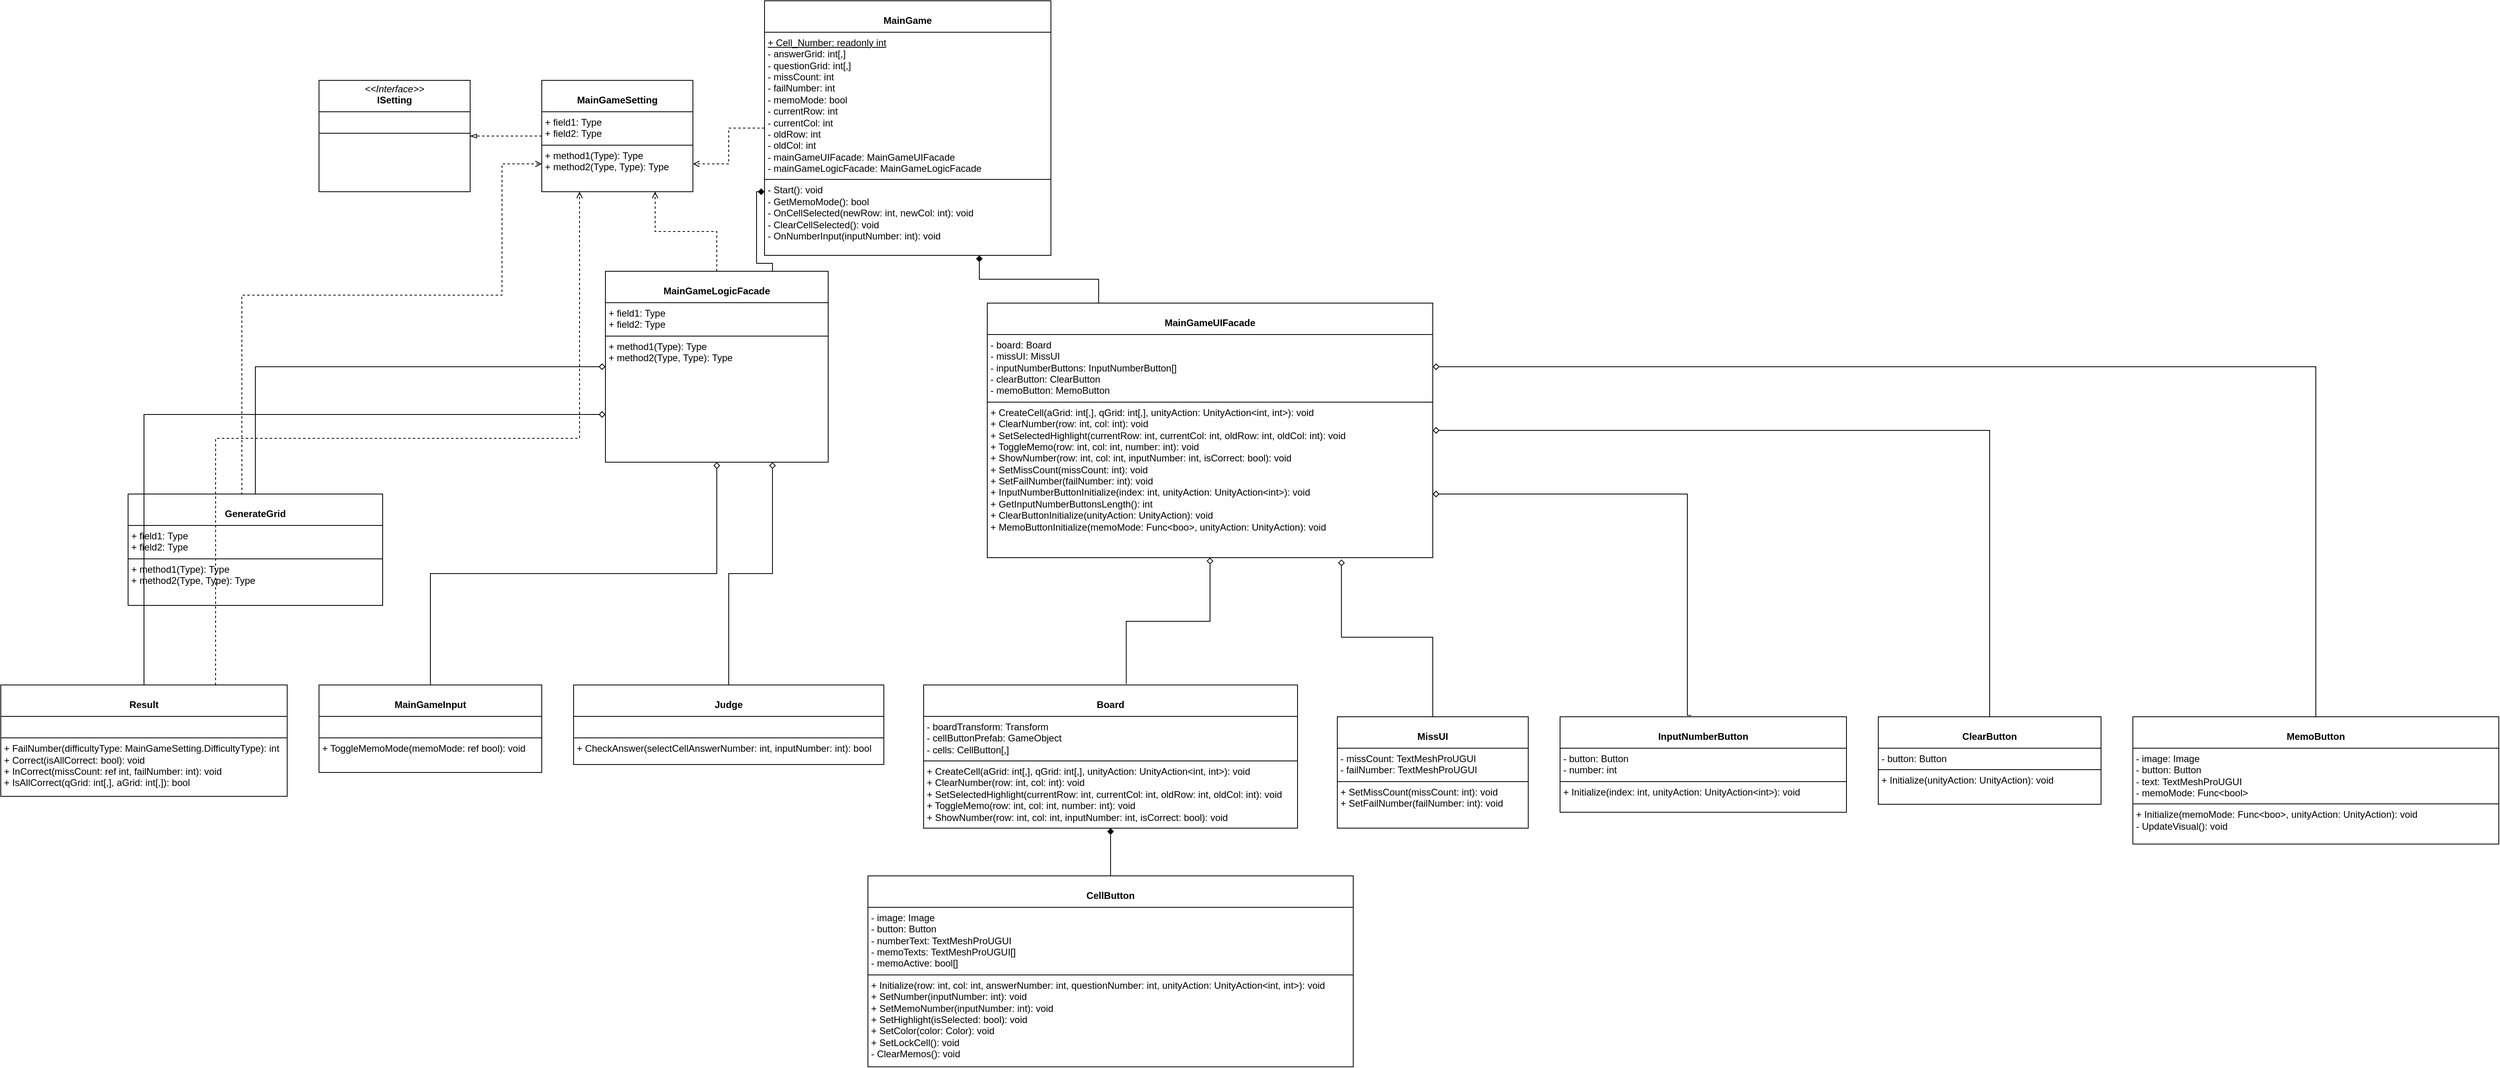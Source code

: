 <mxfile version="28.1.2">
  <diagram name="ページ1" id="Puh7-I7mzjjmiL3vDldl">
    <mxGraphModel dx="1566" dy="1675" grid="1" gridSize="10" guides="1" tooltips="1" connect="1" arrows="1" fold="1" page="1" pageScale="1" pageWidth="827" pageHeight="1169" math="0" shadow="0">
      <root>
        <mxCell id="0" />
        <mxCell id="1" parent="0" />
        <mxCell id="Pp48qL5yRf0eUo82ehOM-2" value="&lt;p style=&quot;margin:0px;margin-top:4px;text-align:center;&quot;&gt;&lt;br&gt;&lt;b&gt;MainGameSetting&lt;/b&gt;&lt;/p&gt;&lt;hr size=&quot;1&quot; style=&quot;border-style:solid;&quot;&gt;&lt;p style=&quot;margin:0px;margin-left:4px;&quot;&gt;+ field1: Type&lt;br&gt;+ field2: Type&lt;/p&gt;&lt;hr size=&quot;1&quot; style=&quot;border-style:solid;&quot;&gt;&lt;p style=&quot;margin:0px;margin-left:4px;&quot;&gt;+ method1(Type): Type&lt;br&gt;+ method2(Type, Type): Type&lt;/p&gt;" style="verticalAlign=top;align=left;overflow=fill;html=1;whiteSpace=wrap;" parent="1" vertex="1">
          <mxGeometry x="40" y="-40" width="190" height="140" as="geometry" />
        </mxCell>
        <mxCell id="Pp48qL5yRf0eUo82ehOM-3" value="&lt;p style=&quot;margin:0px;margin-top:4px;text-align:center;&quot;&gt;&lt;br&gt;&lt;b&gt;MainGameUIFacade&lt;/b&gt;&lt;/p&gt;&lt;hr size=&quot;1&quot; style=&quot;border-style:solid;&quot;&gt;&lt;p style=&quot;margin:0px;margin-left:4px;&quot;&gt;- board: Board&lt;br&gt;- missUI: MissUI&lt;/p&gt;&lt;p style=&quot;margin:0px;margin-left:4px;&quot;&gt;- inputNumberButtons: InputNumberButton[]&lt;/p&gt;&lt;p style=&quot;margin:0px;margin-left:4px;&quot;&gt;- clearButton: ClearButton&lt;/p&gt;&lt;p style=&quot;margin:0px;margin-left:4px;&quot;&gt;- memoButton: MemoButton&lt;/p&gt;&lt;hr size=&quot;1&quot; style=&quot;border-style:solid;&quot;&gt;&lt;p style=&quot;margin:0px;margin-left:4px;&quot;&gt;+ CreateCell(aGrid: int[,], qGrid: int[,], unityAction: UnityAction&amp;lt;int, int&amp;gt;): void&lt;br&gt;+ ClearNumber(row: int, col: int): void&lt;/p&gt;&lt;p style=&quot;margin:0px;margin-left:4px;&quot;&gt;+ SetSelectedHighlight(currentRow: int, currentCol: int, oldRow: int, oldCol: int): void&lt;/p&gt;&lt;p style=&quot;margin:0px;margin-left:4px;&quot;&gt;+ ToggleMemo(row: int, col: int, number: int): void&lt;/p&gt;&lt;p style=&quot;margin:0px;margin-left:4px;&quot;&gt;+ ShowNumber(row: int, col: int, inputNumber: int, isCorrect: bool): void&lt;/p&gt;&lt;p style=&quot;margin:0px;margin-left:4px;&quot;&gt;+ SetMissCount(missCount: int): void&lt;/p&gt;&lt;p style=&quot;margin:0px;margin-left:4px;&quot;&gt;+ SetFailNumber(failNumber: int): void&lt;/p&gt;&lt;p style=&quot;margin:0px;margin-left:4px;&quot;&gt;+ InputNumberButtonInitialize(index: int, unityAction: UnityAction&amp;lt;int&amp;gt;): void&lt;/p&gt;&lt;p style=&quot;margin:0px;margin-left:4px;&quot;&gt;+ GetInputNumberButtonsLength(): int&lt;/p&gt;&lt;p style=&quot;margin:0px;margin-left:4px;&quot;&gt;+ ClearButtonInitialize(unityAction: UnityAction): void&lt;/p&gt;&lt;p style=&quot;margin:0px;margin-left:4px;&quot;&gt;+ MemoButtonInitialize(memoMode: Func&amp;lt;boo&amp;gt;, unityAction: UnityAction): void&lt;/p&gt;" style="verticalAlign=top;align=left;overflow=fill;html=1;whiteSpace=wrap;" parent="1" vertex="1">
          <mxGeometry x="600" y="240" width="560" height="320" as="geometry" />
        </mxCell>
        <mxCell id="Pp48qL5yRf0eUo82ehOM-4" value="&lt;p style=&quot;margin:0px;margin-top:4px;text-align:center;&quot;&gt;&lt;br&gt;&lt;b&gt;MainGameLogicFacade&lt;/b&gt;&lt;/p&gt;&lt;hr size=&quot;1&quot; style=&quot;border-style:solid;&quot;&gt;&lt;p style=&quot;margin:0px;margin-left:4px;&quot;&gt;+ field1: Type&lt;br&gt;+ field2: Type&lt;/p&gt;&lt;hr size=&quot;1&quot; style=&quot;border-style:solid;&quot;&gt;&lt;p style=&quot;margin:0px;margin-left:4px;&quot;&gt;+ method1(Type): Type&lt;br&gt;+ method2(Type, Type): Type&lt;/p&gt;" style="verticalAlign=top;align=left;overflow=fill;html=1;whiteSpace=wrap;" parent="1" vertex="1">
          <mxGeometry x="120" y="200" width="280" height="240" as="geometry" />
        </mxCell>
        <mxCell id="Pp48qL5yRf0eUo82ehOM-5" value="&lt;p style=&quot;margin:0px;margin-top:4px;text-align:center;&quot;&gt;&lt;br&gt;&lt;b&gt;MainGame&lt;/b&gt;&lt;/p&gt;&lt;hr size=&quot;1&quot; style=&quot;border-style:solid;&quot;&gt;&lt;p style=&quot;margin:0px;margin-left:4px;&quot;&gt;&lt;u&gt;+ Cell_Number: readonly int&lt;/u&gt;&lt;br&gt;- answerGrid: int[,]&lt;/p&gt;&lt;p style=&quot;margin:0px;margin-left:4px;&quot;&gt;- questionGrid: int[,]&lt;/p&gt;&lt;p style=&quot;margin:0px;margin-left:4px;&quot;&gt;- missCount: int&lt;/p&gt;&lt;p style=&quot;margin:0px;margin-left:4px;&quot;&gt;- failNumber: int&lt;/p&gt;&lt;p style=&quot;margin:0px;margin-left:4px;&quot;&gt;- memoMode: bool&lt;/p&gt;&lt;p style=&quot;margin:0px;margin-left:4px;&quot;&gt;- currentRow: int&lt;/p&gt;&lt;p style=&quot;margin:0px;margin-left:4px;&quot;&gt;- currentCol: int&lt;/p&gt;&lt;p style=&quot;margin:0px;margin-left:4px;&quot;&gt;- oldRow: int&lt;/p&gt;&lt;p style=&quot;margin:0px;margin-left:4px;&quot;&gt;- oldCol: int&lt;/p&gt;&lt;p style=&quot;margin:0px;margin-left:4px;&quot;&gt;- mainGameUIFacade: MainGameUIFacade&lt;/p&gt;&lt;p style=&quot;margin:0px;margin-left:4px;&quot;&gt;- mainGameLogicFacade: MainGameLogicFacade&lt;/p&gt;&lt;hr size=&quot;1&quot; style=&quot;border-style:solid;&quot;&gt;&lt;p style=&quot;margin:0px;margin-left:4px;&quot;&gt;- Start(): void&lt;br&gt;- GetMemoMode(): bool&lt;/p&gt;&lt;p style=&quot;margin:0px;margin-left:4px;&quot;&gt;- OnCellSelected(newRow: int, newCol: int): void&lt;/p&gt;&lt;p style=&quot;margin:0px;margin-left:4px;&quot;&gt;- ClearCellSelected(): void&lt;/p&gt;&lt;p style=&quot;margin:0px;margin-left:4px;&quot;&gt;- OnNumberInput(inputNumber: int): void&lt;/p&gt;" style="verticalAlign=top;align=left;overflow=fill;html=1;whiteSpace=wrap;" parent="1" vertex="1">
          <mxGeometry x="320" y="-140" width="360" height="320" as="geometry" />
        </mxCell>
        <mxCell id="U8yoPUHGCQlqRKK3olt2-1" value="" style="endArrow=diamond;html=1;rounded=0;endFill=1;entryX=0;entryY=0.75;entryDx=0;entryDy=0;exitX=0.75;exitY=0;exitDx=0;exitDy=0;edgeStyle=orthogonalEdgeStyle;" parent="1" source="Pp48qL5yRf0eUo82ehOM-4" target="Pp48qL5yRf0eUo82ehOM-5" edge="1">
          <mxGeometry width="50" height="50" relative="1" as="geometry">
            <mxPoint x="220" y="220" as="sourcePoint" />
            <mxPoint x="290" y="160" as="targetPoint" />
          </mxGeometry>
        </mxCell>
        <mxCell id="U8yoPUHGCQlqRKK3olt2-2" value="" style="endArrow=open;html=1;rounded=0;entryX=1;entryY=0.75;entryDx=0;entryDy=0;exitX=0;exitY=0.5;exitDx=0;exitDy=0;endFill=0;edgeStyle=orthogonalEdgeStyle;dashed=1;" parent="1" source="Pp48qL5yRf0eUo82ehOM-5" target="Pp48qL5yRf0eUo82ehOM-2" edge="1">
          <mxGeometry width="50" height="50" relative="1" as="geometry">
            <mxPoint x="390" y="250" as="sourcePoint" />
            <mxPoint x="440" y="200" as="targetPoint" />
          </mxGeometry>
        </mxCell>
        <mxCell id="U8yoPUHGCQlqRKK3olt2-3" value="&lt;p style=&quot;margin:0px;margin-top:4px;text-align:center;&quot;&gt;&lt;i&gt;&amp;lt;&amp;lt;Interface&amp;gt;&amp;gt;&lt;/i&gt;&lt;br&gt;&lt;b&gt;ISetting&lt;/b&gt;&lt;/p&gt;&lt;hr size=&quot;1&quot; style=&quot;border-style:solid;&quot;&gt;&lt;p style=&quot;margin:0px;margin-left:4px;&quot;&gt;&lt;br&gt;&lt;/p&gt;&lt;hr size=&quot;1&quot; style=&quot;border-style:solid;&quot;&gt;&lt;p style=&quot;margin:0px;margin-left:4px;&quot;&gt;&lt;br&gt;&lt;/p&gt;" style="verticalAlign=top;align=left;overflow=fill;html=1;whiteSpace=wrap;" parent="1" vertex="1">
          <mxGeometry x="-240" y="-40" width="190" height="140" as="geometry" />
        </mxCell>
        <mxCell id="U8yoPUHGCQlqRKK3olt2-4" value="" style="endArrow=blockThin;html=1;rounded=0;entryX=1;entryY=0.5;entryDx=0;entryDy=0;exitX=0;exitY=0.5;exitDx=0;exitDy=0;endFill=0;dashed=1;edgeStyle=orthogonalEdgeStyle;" parent="1" source="Pp48qL5yRf0eUo82ehOM-2" target="U8yoPUHGCQlqRKK3olt2-3" edge="1">
          <mxGeometry width="50" height="50" relative="1" as="geometry">
            <mxPoint x="90" y="200" as="sourcePoint" />
            <mxPoint x="140" y="150" as="targetPoint" />
          </mxGeometry>
        </mxCell>
        <mxCell id="U8yoPUHGCQlqRKK3olt2-5" value="" style="endArrow=diamond;html=1;rounded=0;entryX=0.75;entryY=1;entryDx=0;entryDy=0;exitX=0.25;exitY=0;exitDx=0;exitDy=0;edgeStyle=orthogonalEdgeStyle;endFill=1;" parent="1" source="Pp48qL5yRf0eUo82ehOM-3" target="Pp48qL5yRf0eUo82ehOM-5" edge="1">
          <mxGeometry width="50" height="50" relative="1" as="geometry">
            <mxPoint x="370" y="310" as="sourcePoint" />
            <mxPoint x="420" y="260" as="targetPoint" />
          </mxGeometry>
        </mxCell>
        <mxCell id="U8yoPUHGCQlqRKK3olt2-6" value="&lt;p style=&quot;margin:0px;margin-top:4px;text-align:center;&quot;&gt;&lt;br&gt;&lt;b&gt;Board&lt;/b&gt;&lt;/p&gt;&lt;hr size=&quot;1&quot; style=&quot;border-style:solid;&quot;&gt;&lt;p style=&quot;margin:0px;margin-left:4px;&quot;&gt;- boardTransform: Transform&lt;br&gt;- cellButtonPrefab: GameObject&lt;/p&gt;&lt;p style=&quot;margin:0px;margin-left:4px;&quot;&gt;- cells: CellButton[,]&lt;/p&gt;&lt;hr size=&quot;1&quot; style=&quot;border-style:solid;&quot;&gt;&lt;p style=&quot;margin: 0px 0px 0px 4px;&quot;&gt;+ CreateCell(aGrid: int[,], qGrid: int[,], unityAction: UnityAction&amp;lt;int, int&amp;gt;): void&lt;br&gt;+ ClearNumber(row: int, col: int): void&lt;/p&gt;&lt;p style=&quot;margin: 0px 0px 0px 4px;&quot;&gt;+ SetSelectedHighlight(currentRow: int, currentCol: int, oldRow: int, oldCol: int): void&lt;/p&gt;&lt;p style=&quot;margin: 0px 0px 0px 4px;&quot;&gt;+ ToggleMemo(row: int, col: int, number: int): void&lt;/p&gt;&lt;p style=&quot;margin: 0px 0px 0px 4px;&quot;&gt;+ ShowNumber(row: int, col: int, inputNumber: int, isCorrect: bool): void&lt;/p&gt;" style="verticalAlign=top;align=left;overflow=fill;html=1;whiteSpace=wrap;" parent="1" vertex="1">
          <mxGeometry x="520" y="720" width="470" height="180" as="geometry" />
        </mxCell>
        <mxCell id="U8yoPUHGCQlqRKK3olt2-7" value="" style="endArrow=diamond;html=1;rounded=0;entryX=0.5;entryY=1;entryDx=0;entryDy=0;exitX=0.542;exitY=-0.007;exitDx=0;exitDy=0;exitPerimeter=0;edgeStyle=orthogonalEdgeStyle;endFill=0;" parent="1" source="U8yoPUHGCQlqRKK3olt2-6" target="Pp48qL5yRf0eUo82ehOM-3" edge="1">
          <mxGeometry width="50" height="50" relative="1" as="geometry">
            <mxPoint x="700" y="440" as="sourcePoint" />
            <mxPoint x="750" y="430" as="targetPoint" />
          </mxGeometry>
        </mxCell>
        <mxCell id="U8yoPUHGCQlqRKK3olt2-8" value="&lt;p style=&quot;margin:0px;margin-top:4px;text-align:center;&quot;&gt;&lt;br&gt;&lt;b&gt;CellButton&lt;/b&gt;&lt;/p&gt;&lt;hr size=&quot;1&quot; style=&quot;border-style:solid;&quot;&gt;&lt;p style=&quot;margin:0px;margin-left:4px;&quot;&gt;- image: Image&lt;br&gt;- button: Button&lt;/p&gt;&lt;p style=&quot;margin:0px;margin-left:4px;&quot;&gt;- numberText: TextMeshProUGUI&lt;/p&gt;&lt;p style=&quot;margin:0px;margin-left:4px;&quot;&gt;- memoTexts: TextMeshProUGUI[]&lt;/p&gt;&lt;p style=&quot;margin:0px;margin-left:4px;&quot;&gt;- memoActive: bool[]&lt;/p&gt;&lt;hr size=&quot;1&quot; style=&quot;border-style:solid;&quot;&gt;&lt;p style=&quot;margin:0px;margin-left:4px;&quot;&gt;+ Initialize(row: int, col: int, answerNumber: int, questionNumber: int, unityAction: UnityAction&amp;lt;int, int&amp;gt;): void&lt;br&gt;+ SetNumber(inputNumber: int): void&lt;/p&gt;&lt;p style=&quot;margin:0px;margin-left:4px;&quot;&gt;+ SetMemoNumber(inputNumber: int): void&lt;/p&gt;&lt;p style=&quot;margin:0px;margin-left:4px;&quot;&gt;+ SetHighlight(isSelected: bool): void&lt;/p&gt;&lt;p style=&quot;margin:0px;margin-left:4px;&quot;&gt;+ SetColor(color: Color): void&lt;/p&gt;&lt;p style=&quot;margin:0px;margin-left:4px;&quot;&gt;+ SetLockCell(): void&lt;/p&gt;&lt;p style=&quot;margin:0px;margin-left:4px;&quot;&gt;- ClearMemos(): void&lt;/p&gt;" style="verticalAlign=top;align=left;overflow=fill;html=1;whiteSpace=wrap;" parent="1" vertex="1">
          <mxGeometry x="450" y="960" width="610" height="240" as="geometry" />
        </mxCell>
        <mxCell id="U8yoPUHGCQlqRKK3olt2-9" value="" style="endArrow=diamond;html=1;rounded=0;exitX=0.5;exitY=0;exitDx=0;exitDy=0;entryX=0.5;entryY=1;entryDx=0;entryDy=0;endFill=1;edgeStyle=orthogonalEdgeStyle;" parent="1" source="U8yoPUHGCQlqRKK3olt2-8" target="U8yoPUHGCQlqRKK3olt2-6" edge="1">
          <mxGeometry width="50" height="50" relative="1" as="geometry">
            <mxPoint x="750" y="950" as="sourcePoint" />
            <mxPoint x="800" y="900" as="targetPoint" />
          </mxGeometry>
        </mxCell>
        <mxCell id="U8yoPUHGCQlqRKK3olt2-10" value="&lt;p style=&quot;margin:0px;margin-top:4px;text-align:center;&quot;&gt;&lt;br&gt;&lt;b&gt;MissUI&lt;/b&gt;&lt;/p&gt;&lt;hr size=&quot;1&quot; style=&quot;border-style:solid;&quot;&gt;&lt;p style=&quot;margin:0px;margin-left:4px;&quot;&gt;- missCount: TextMeshProUGUI&lt;br&gt;- failNumber: TextMeshProUGUI&lt;/p&gt;&lt;hr size=&quot;1&quot; style=&quot;border-style:solid;&quot;&gt;&lt;p style=&quot;margin: 0px 0px 0px 4px;&quot;&gt;+ SetMissCount(missCount: int): void&lt;/p&gt;&lt;p style=&quot;margin: 0px 0px 0px 4px;&quot;&gt;+ SetFailNumber(failNumber: int): void&lt;/p&gt;" style="verticalAlign=top;align=left;overflow=fill;html=1;whiteSpace=wrap;" parent="1" vertex="1">
          <mxGeometry x="1040" y="760" width="240" height="140" as="geometry" />
        </mxCell>
        <mxCell id="U8yoPUHGCQlqRKK3olt2-11" value="" style="endArrow=diamond;html=1;rounded=0;entryX=0.795;entryY=1.007;entryDx=0;entryDy=0;exitX=0.5;exitY=0;exitDx=0;exitDy=0;edgeStyle=orthogonalEdgeStyle;endFill=0;entryPerimeter=0;" parent="1" source="U8yoPUHGCQlqRKK3olt2-10" target="Pp48qL5yRf0eUo82ehOM-3" edge="1">
          <mxGeometry width="50" height="50" relative="1" as="geometry">
            <mxPoint x="860" y="489" as="sourcePoint" />
            <mxPoint x="852" y="390" as="targetPoint" />
          </mxGeometry>
        </mxCell>
        <mxCell id="U8yoPUHGCQlqRKK3olt2-12" value="&lt;p style=&quot;margin:0px;margin-top:4px;text-align:center;&quot;&gt;&lt;br&gt;&lt;b&gt;InputNumberButton&lt;/b&gt;&lt;/p&gt;&lt;hr size=&quot;1&quot; style=&quot;border-style:solid;&quot;&gt;&lt;p style=&quot;margin:0px;margin-left:4px;&quot;&gt;- button: Button&lt;br&gt;- number: int&lt;/p&gt;&lt;hr size=&quot;1&quot; style=&quot;border-style:solid;&quot;&gt;&lt;p style=&quot;margin:0px;margin-left:4px;&quot;&gt;+ Initialize(index: int, unityAction: UnityAction&amp;lt;int&amp;gt;): void&lt;/p&gt;" style="verticalAlign=top;align=left;overflow=fill;html=1;whiteSpace=wrap;" parent="1" vertex="1">
          <mxGeometry x="1320" y="760" width="360" height="120" as="geometry" />
        </mxCell>
        <mxCell id="U8yoPUHGCQlqRKK3olt2-13" value="" style="endArrow=diamond;html=1;rounded=0;entryX=1;entryY=0.75;entryDx=0;entryDy=0;exitX=0.458;exitY=-0.014;exitDx=0;exitDy=0;edgeStyle=orthogonalEdgeStyle;endFill=0;exitPerimeter=0;" parent="1" source="U8yoPUHGCQlqRKK3olt2-12" target="Pp48qL5yRf0eUo82ehOM-3" edge="1">
          <mxGeometry width="50" height="50" relative="1" as="geometry">
            <mxPoint x="985" y="490" as="sourcePoint" />
            <mxPoint x="761" y="391" as="targetPoint" />
            <Array as="points">
              <mxPoint x="1480" y="758" />
              <mxPoint x="1480" y="480" />
            </Array>
          </mxGeometry>
        </mxCell>
        <mxCell id="U8yoPUHGCQlqRKK3olt2-14" value="&lt;p style=&quot;margin:0px;margin-top:4px;text-align:center;&quot;&gt;&lt;br&gt;&lt;b&gt;ClearButton&lt;/b&gt;&lt;/p&gt;&lt;hr size=&quot;1&quot; style=&quot;border-style:solid;&quot;&gt;&lt;p style=&quot;margin:0px;margin-left:4px;&quot;&gt;- button: Button&lt;/p&gt;&lt;hr size=&quot;1&quot; style=&quot;border-style:solid;&quot;&gt;&lt;p style=&quot;margin:0px;margin-left:4px;&quot;&gt;+ Initialize(unityAction: UnityAction): void&lt;/p&gt;" style="verticalAlign=top;align=left;overflow=fill;html=1;whiteSpace=wrap;" parent="1" vertex="1">
          <mxGeometry x="1720" y="760" width="280" height="110" as="geometry" />
        </mxCell>
        <mxCell id="U8yoPUHGCQlqRKK3olt2-15" value="" style="endArrow=diamond;html=1;rounded=0;entryX=1;entryY=0.5;entryDx=0;entryDy=0;exitX=0.5;exitY=0;exitDx=0;exitDy=0;edgeStyle=orthogonalEdgeStyle;endFill=0;" parent="1" source="U8yoPUHGCQlqRKK3olt2-14" target="Pp48qL5yRf0eUo82ehOM-3" edge="1">
          <mxGeometry width="50" height="50" relative="1" as="geometry">
            <mxPoint x="1217" y="488" as="sourcePoint" />
            <mxPoint x="800" y="355" as="targetPoint" />
            <Array as="points">
              <mxPoint x="1860" y="400" />
            </Array>
          </mxGeometry>
        </mxCell>
        <mxCell id="U8yoPUHGCQlqRKK3olt2-16" value="&lt;p style=&quot;margin:0px;margin-top:4px;text-align:center;&quot;&gt;&lt;br&gt;&lt;b&gt;MemoButton&lt;/b&gt;&lt;/p&gt;&lt;hr size=&quot;1&quot; style=&quot;border-style:solid;&quot;&gt;&lt;p style=&quot;margin:0px;margin-left:4px;&quot;&gt;- image: Image&lt;br&gt;- button: Button&lt;/p&gt;&lt;p style=&quot;margin:0px;margin-left:4px;&quot;&gt;- text: TextMeshProUGUI&lt;/p&gt;&lt;p style=&quot;margin:0px;margin-left:4px;&quot;&gt;- memoMode: Func&amp;lt;bool&amp;gt;&lt;/p&gt;&lt;hr size=&quot;1&quot; style=&quot;border-style:solid;&quot;&gt;&lt;p style=&quot;margin:0px;margin-left:4px;&quot;&gt;+ Initialize(memoMode: Func&amp;lt;boo&amp;gt;, unityAction: UnityAction): void&lt;br&gt;- UpdateVisual(): void&lt;/p&gt;" style="verticalAlign=top;align=left;overflow=fill;html=1;whiteSpace=wrap;" parent="1" vertex="1">
          <mxGeometry x="2040" y="760" width="460" height="160" as="geometry" />
        </mxCell>
        <mxCell id="U8yoPUHGCQlqRKK3olt2-17" value="" style="endArrow=diamond;html=1;rounded=0;entryX=1;entryY=0.25;entryDx=0;entryDy=0;exitX=0.5;exitY=0;exitDx=0;exitDy=0;edgeStyle=orthogonalEdgeStyle;endFill=0;" parent="1" source="U8yoPUHGCQlqRKK3olt2-16" target="Pp48qL5yRf0eUo82ehOM-3" edge="1">
          <mxGeometry width="50" height="50" relative="1" as="geometry">
            <mxPoint x="1465" y="490" as="sourcePoint" />
            <mxPoint x="800" y="320" as="targetPoint" />
            <Array as="points">
              <mxPoint x="2270" y="320" />
            </Array>
          </mxGeometry>
        </mxCell>
        <mxCell id="U8yoPUHGCQlqRKK3olt2-18" value="&lt;p style=&quot;margin:0px;margin-top:4px;text-align:center;&quot;&gt;&lt;br&gt;&lt;b&gt;Judge&lt;/b&gt;&lt;/p&gt;&lt;hr size=&quot;1&quot; style=&quot;border-style:solid;&quot;&gt;&lt;p style=&quot;margin:0px;margin-left:4px;&quot;&gt;&lt;br&gt;&lt;/p&gt;&lt;hr size=&quot;1&quot; style=&quot;border-style:solid;&quot;&gt;&lt;p style=&quot;margin:0px;margin-left:4px;&quot;&gt;+ CheckAnswer(selectCellAnswerNumber: int, inputNumber: int): bool&lt;/p&gt;" style="verticalAlign=top;align=left;overflow=fill;html=1;whiteSpace=wrap;" parent="1" vertex="1">
          <mxGeometry x="80" y="720" width="390" height="100" as="geometry" />
        </mxCell>
        <mxCell id="U8yoPUHGCQlqRKK3olt2-19" value="&lt;p style=&quot;margin:0px;margin-top:4px;text-align:center;&quot;&gt;&lt;br&gt;&lt;b&gt;MainGameInput&lt;/b&gt;&lt;/p&gt;&lt;hr size=&quot;1&quot; style=&quot;border-style:solid;&quot;&gt;&lt;p style=&quot;margin:0px;margin-left:4px;&quot;&gt;&lt;br&gt;&lt;/p&gt;&lt;hr size=&quot;1&quot; style=&quot;border-style:solid;&quot;&gt;&lt;p style=&quot;margin:0px;margin-left:4px;&quot;&gt;+ ToggleMemoMode(memoMode: ref bool): void&lt;/p&gt;" style="verticalAlign=top;align=left;overflow=fill;html=1;whiteSpace=wrap;" parent="1" vertex="1">
          <mxGeometry x="-240" y="720" width="280" height="110" as="geometry" />
        </mxCell>
        <mxCell id="U8yoPUHGCQlqRKK3olt2-20" value="&lt;p style=&quot;margin:0px;margin-top:4px;text-align:center;&quot;&gt;&lt;br&gt;&lt;b&gt;Result&lt;/b&gt;&lt;/p&gt;&lt;hr size=&quot;1&quot; style=&quot;border-style:solid;&quot;&gt;&lt;p style=&quot;margin:0px;margin-left:4px;&quot;&gt;&lt;br&gt;&lt;/p&gt;&lt;hr size=&quot;1&quot; style=&quot;border-style:solid;&quot;&gt;&lt;p style=&quot;margin:0px;margin-left:4px;&quot;&gt;+ FailNumber(difficultyType: MainGameSetting.DifficultyType): int&lt;br&gt;+ Correct(isAllCorrect: bool): void&lt;/p&gt;&lt;p style=&quot;margin:0px;margin-left:4px;&quot;&gt;+ InCorrect(missCount: ref int, failNumber: int): void&lt;/p&gt;&lt;p style=&quot;margin:0px;margin-left:4px;&quot;&gt;+ IsAllCorrect(qGrid: int[,], aGrid: int[,]): bool&lt;/p&gt;" style="verticalAlign=top;align=left;overflow=fill;html=1;whiteSpace=wrap;" parent="1" vertex="1">
          <mxGeometry x="-640" y="720" width="360" height="140" as="geometry" />
        </mxCell>
        <mxCell id="U8yoPUHGCQlqRKK3olt2-21" value="&lt;p style=&quot;margin:0px;margin-top:4px;text-align:center;&quot;&gt;&lt;br&gt;&lt;b&gt;GenerateGrid&lt;/b&gt;&lt;/p&gt;&lt;hr size=&quot;1&quot; style=&quot;border-style:solid;&quot;&gt;&lt;p style=&quot;margin:0px;margin-left:4px;&quot;&gt;+ field1: Type&lt;br&gt;+ field2: Type&lt;/p&gt;&lt;hr size=&quot;1&quot; style=&quot;border-style:solid;&quot;&gt;&lt;p style=&quot;margin:0px;margin-left:4px;&quot;&gt;+ method1(Type): Type&lt;br&gt;+ method2(Type, Type): Type&lt;/p&gt;" style="verticalAlign=top;align=left;overflow=fill;html=1;whiteSpace=wrap;" parent="1" vertex="1">
          <mxGeometry x="-480" y="480" width="320" height="140" as="geometry" />
        </mxCell>
        <mxCell id="U8yoPUHGCQlqRKK3olt2-22" value="" style="endArrow=diamond;html=1;rounded=0;entryX=0.75;entryY=1;entryDx=0;entryDy=0;exitX=0.5;exitY=0;exitDx=0;exitDy=0;edgeStyle=orthogonalEdgeStyle;endFill=0;" parent="1" source="U8yoPUHGCQlqRKK3olt2-18" target="Pp48qL5yRf0eUo82ehOM-4" edge="1">
          <mxGeometry width="50" height="50" relative="1" as="geometry">
            <mxPoint x="290" y="489" as="sourcePoint" />
            <mxPoint x="282" y="390" as="targetPoint" />
          </mxGeometry>
        </mxCell>
        <mxCell id="U8yoPUHGCQlqRKK3olt2-23" value="" style="endArrow=diamond;html=1;rounded=0;entryX=0.5;entryY=1;entryDx=0;entryDy=0;exitX=0.5;exitY=0;exitDx=0;exitDy=0;edgeStyle=orthogonalEdgeStyle;endFill=0;" parent="1" source="U8yoPUHGCQlqRKK3olt2-19" target="Pp48qL5yRf0eUo82ehOM-4" edge="1">
          <mxGeometry width="50" height="50" relative="1" as="geometry">
            <mxPoint x="345" y="490" as="sourcePoint" />
            <mxPoint x="273" y="390" as="targetPoint" />
          </mxGeometry>
        </mxCell>
        <mxCell id="U8yoPUHGCQlqRKK3olt2-24" value="" style="endArrow=diamond;html=1;rounded=0;entryX=0;entryY=0.75;entryDx=0;entryDy=0;exitX=0.5;exitY=0;exitDx=0;exitDy=0;edgeStyle=orthogonalEdgeStyle;endFill=0;" parent="1" source="U8yoPUHGCQlqRKK3olt2-20" target="Pp48qL5yRf0eUo82ehOM-4" edge="1">
          <mxGeometry width="50" height="50" relative="1" as="geometry">
            <mxPoint x="-170.5" y="390" as="sourcePoint" />
            <mxPoint x="-50.5" y="290" as="targetPoint" />
          </mxGeometry>
        </mxCell>
        <mxCell id="U8yoPUHGCQlqRKK3olt2-25" value="" style="endArrow=diamond;html=1;rounded=0;entryX=0;entryY=0.5;entryDx=0;entryDy=0;exitX=0.5;exitY=0;exitDx=0;exitDy=0;edgeStyle=orthogonalEdgeStyle;endFill=0;" parent="1" source="U8yoPUHGCQlqRKK3olt2-21" target="Pp48qL5yRf0eUo82ehOM-4" edge="1">
          <mxGeometry width="50" height="50" relative="1" as="geometry">
            <mxPoint x="-135" y="490" as="sourcePoint" />
            <mxPoint x="130" y="355" as="targetPoint" />
          </mxGeometry>
        </mxCell>
        <mxCell id="U8yoPUHGCQlqRKK3olt2-26" value="" style="endArrow=open;html=1;rounded=0;entryX=0;entryY=0.75;entryDx=0;entryDy=0;exitX=0.75;exitY=0;exitDx=0;exitDy=0;endFill=0;edgeStyle=orthogonalEdgeStyle;dashed=1;" parent="1" source="U8yoPUHGCQlqRKK3olt2-21" target="Pp48qL5yRf0eUo82ehOM-2" edge="1">
          <mxGeometry width="50" height="50" relative="1" as="geometry">
            <mxPoint x="-30" y="215" as="sourcePoint" />
            <mxPoint x="-120" y="170" as="targetPoint" />
            <Array as="points">
              <mxPoint x="-337" y="230" />
              <mxPoint x="-10" y="230" />
              <mxPoint x="-10" y="65" />
            </Array>
          </mxGeometry>
        </mxCell>
        <mxCell id="U8yoPUHGCQlqRKK3olt2-27" value="" style="endArrow=open;html=1;rounded=0;entryX=0.25;entryY=1;entryDx=0;entryDy=0;exitX=0.75;exitY=0;exitDx=0;exitDy=0;endFill=0;edgeStyle=orthogonalEdgeStyle;dashed=1;" parent="1" source="U8yoPUHGCQlqRKK3olt2-20" target="Pp48qL5yRf0eUo82ehOM-2" edge="1">
          <mxGeometry width="50" height="50" relative="1" as="geometry">
            <mxPoint x="-327" y="490" as="sourcePoint" />
            <mxPoint x="98" y="110" as="targetPoint" />
          </mxGeometry>
        </mxCell>
        <mxCell id="U8yoPUHGCQlqRKK3olt2-28" value="" style="endArrow=open;html=1;rounded=0;entryX=0.75;entryY=1;entryDx=0;entryDy=0;exitX=0.5;exitY=0;exitDx=0;exitDy=0;endFill=0;edgeStyle=orthogonalEdgeStyle;dashed=1;" parent="1" source="Pp48qL5yRf0eUo82ehOM-4" target="Pp48qL5yRf0eUo82ehOM-2" edge="1">
          <mxGeometry width="50" height="50" relative="1" as="geometry">
            <mxPoint x="-87" y="490" as="sourcePoint" />
            <mxPoint x="98" y="110" as="targetPoint" />
          </mxGeometry>
        </mxCell>
      </root>
    </mxGraphModel>
  </diagram>
</mxfile>
